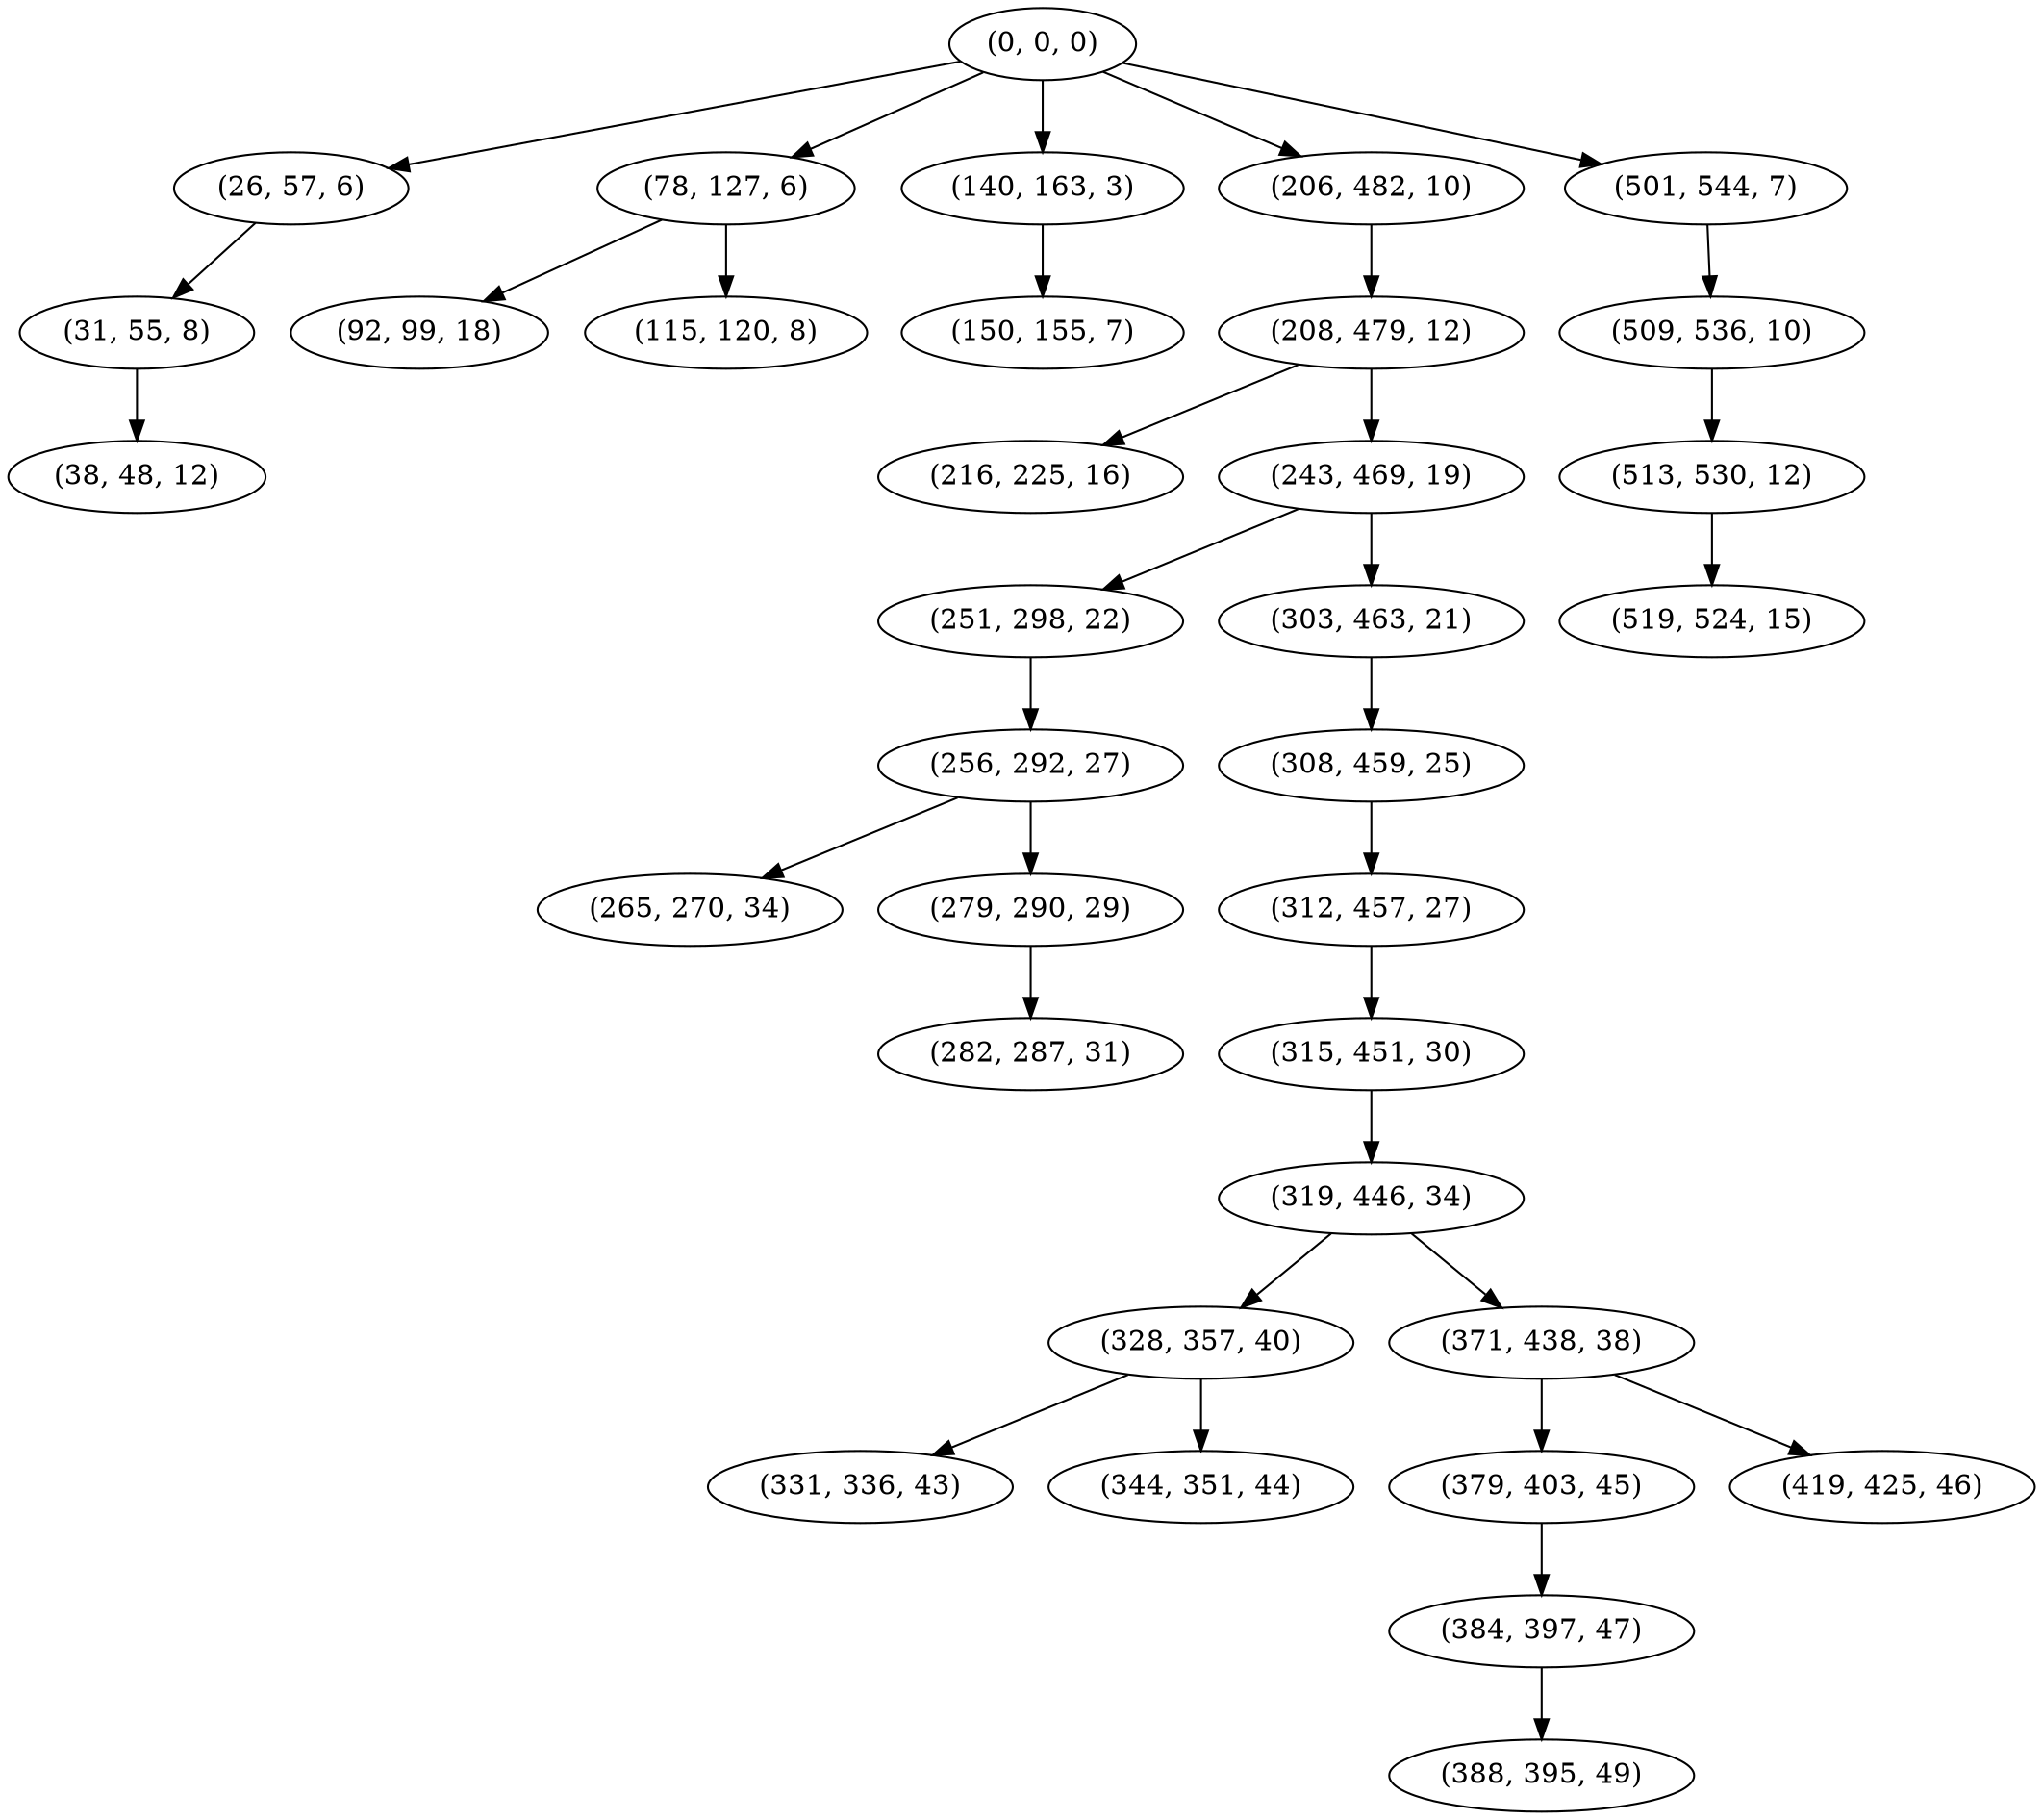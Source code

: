 digraph tree {
    "(0, 0, 0)";
    "(26, 57, 6)";
    "(31, 55, 8)";
    "(38, 48, 12)";
    "(78, 127, 6)";
    "(92, 99, 18)";
    "(115, 120, 8)";
    "(140, 163, 3)";
    "(150, 155, 7)";
    "(206, 482, 10)";
    "(208, 479, 12)";
    "(216, 225, 16)";
    "(243, 469, 19)";
    "(251, 298, 22)";
    "(256, 292, 27)";
    "(265, 270, 34)";
    "(279, 290, 29)";
    "(282, 287, 31)";
    "(303, 463, 21)";
    "(308, 459, 25)";
    "(312, 457, 27)";
    "(315, 451, 30)";
    "(319, 446, 34)";
    "(328, 357, 40)";
    "(331, 336, 43)";
    "(344, 351, 44)";
    "(371, 438, 38)";
    "(379, 403, 45)";
    "(384, 397, 47)";
    "(388, 395, 49)";
    "(419, 425, 46)";
    "(501, 544, 7)";
    "(509, 536, 10)";
    "(513, 530, 12)";
    "(519, 524, 15)";
    "(0, 0, 0)" -> "(26, 57, 6)";
    "(0, 0, 0)" -> "(78, 127, 6)";
    "(0, 0, 0)" -> "(140, 163, 3)";
    "(0, 0, 0)" -> "(206, 482, 10)";
    "(0, 0, 0)" -> "(501, 544, 7)";
    "(26, 57, 6)" -> "(31, 55, 8)";
    "(31, 55, 8)" -> "(38, 48, 12)";
    "(78, 127, 6)" -> "(92, 99, 18)";
    "(78, 127, 6)" -> "(115, 120, 8)";
    "(140, 163, 3)" -> "(150, 155, 7)";
    "(206, 482, 10)" -> "(208, 479, 12)";
    "(208, 479, 12)" -> "(216, 225, 16)";
    "(208, 479, 12)" -> "(243, 469, 19)";
    "(243, 469, 19)" -> "(251, 298, 22)";
    "(243, 469, 19)" -> "(303, 463, 21)";
    "(251, 298, 22)" -> "(256, 292, 27)";
    "(256, 292, 27)" -> "(265, 270, 34)";
    "(256, 292, 27)" -> "(279, 290, 29)";
    "(279, 290, 29)" -> "(282, 287, 31)";
    "(303, 463, 21)" -> "(308, 459, 25)";
    "(308, 459, 25)" -> "(312, 457, 27)";
    "(312, 457, 27)" -> "(315, 451, 30)";
    "(315, 451, 30)" -> "(319, 446, 34)";
    "(319, 446, 34)" -> "(328, 357, 40)";
    "(319, 446, 34)" -> "(371, 438, 38)";
    "(328, 357, 40)" -> "(331, 336, 43)";
    "(328, 357, 40)" -> "(344, 351, 44)";
    "(371, 438, 38)" -> "(379, 403, 45)";
    "(371, 438, 38)" -> "(419, 425, 46)";
    "(379, 403, 45)" -> "(384, 397, 47)";
    "(384, 397, 47)" -> "(388, 395, 49)";
    "(501, 544, 7)" -> "(509, 536, 10)";
    "(509, 536, 10)" -> "(513, 530, 12)";
    "(513, 530, 12)" -> "(519, 524, 15)";
}
